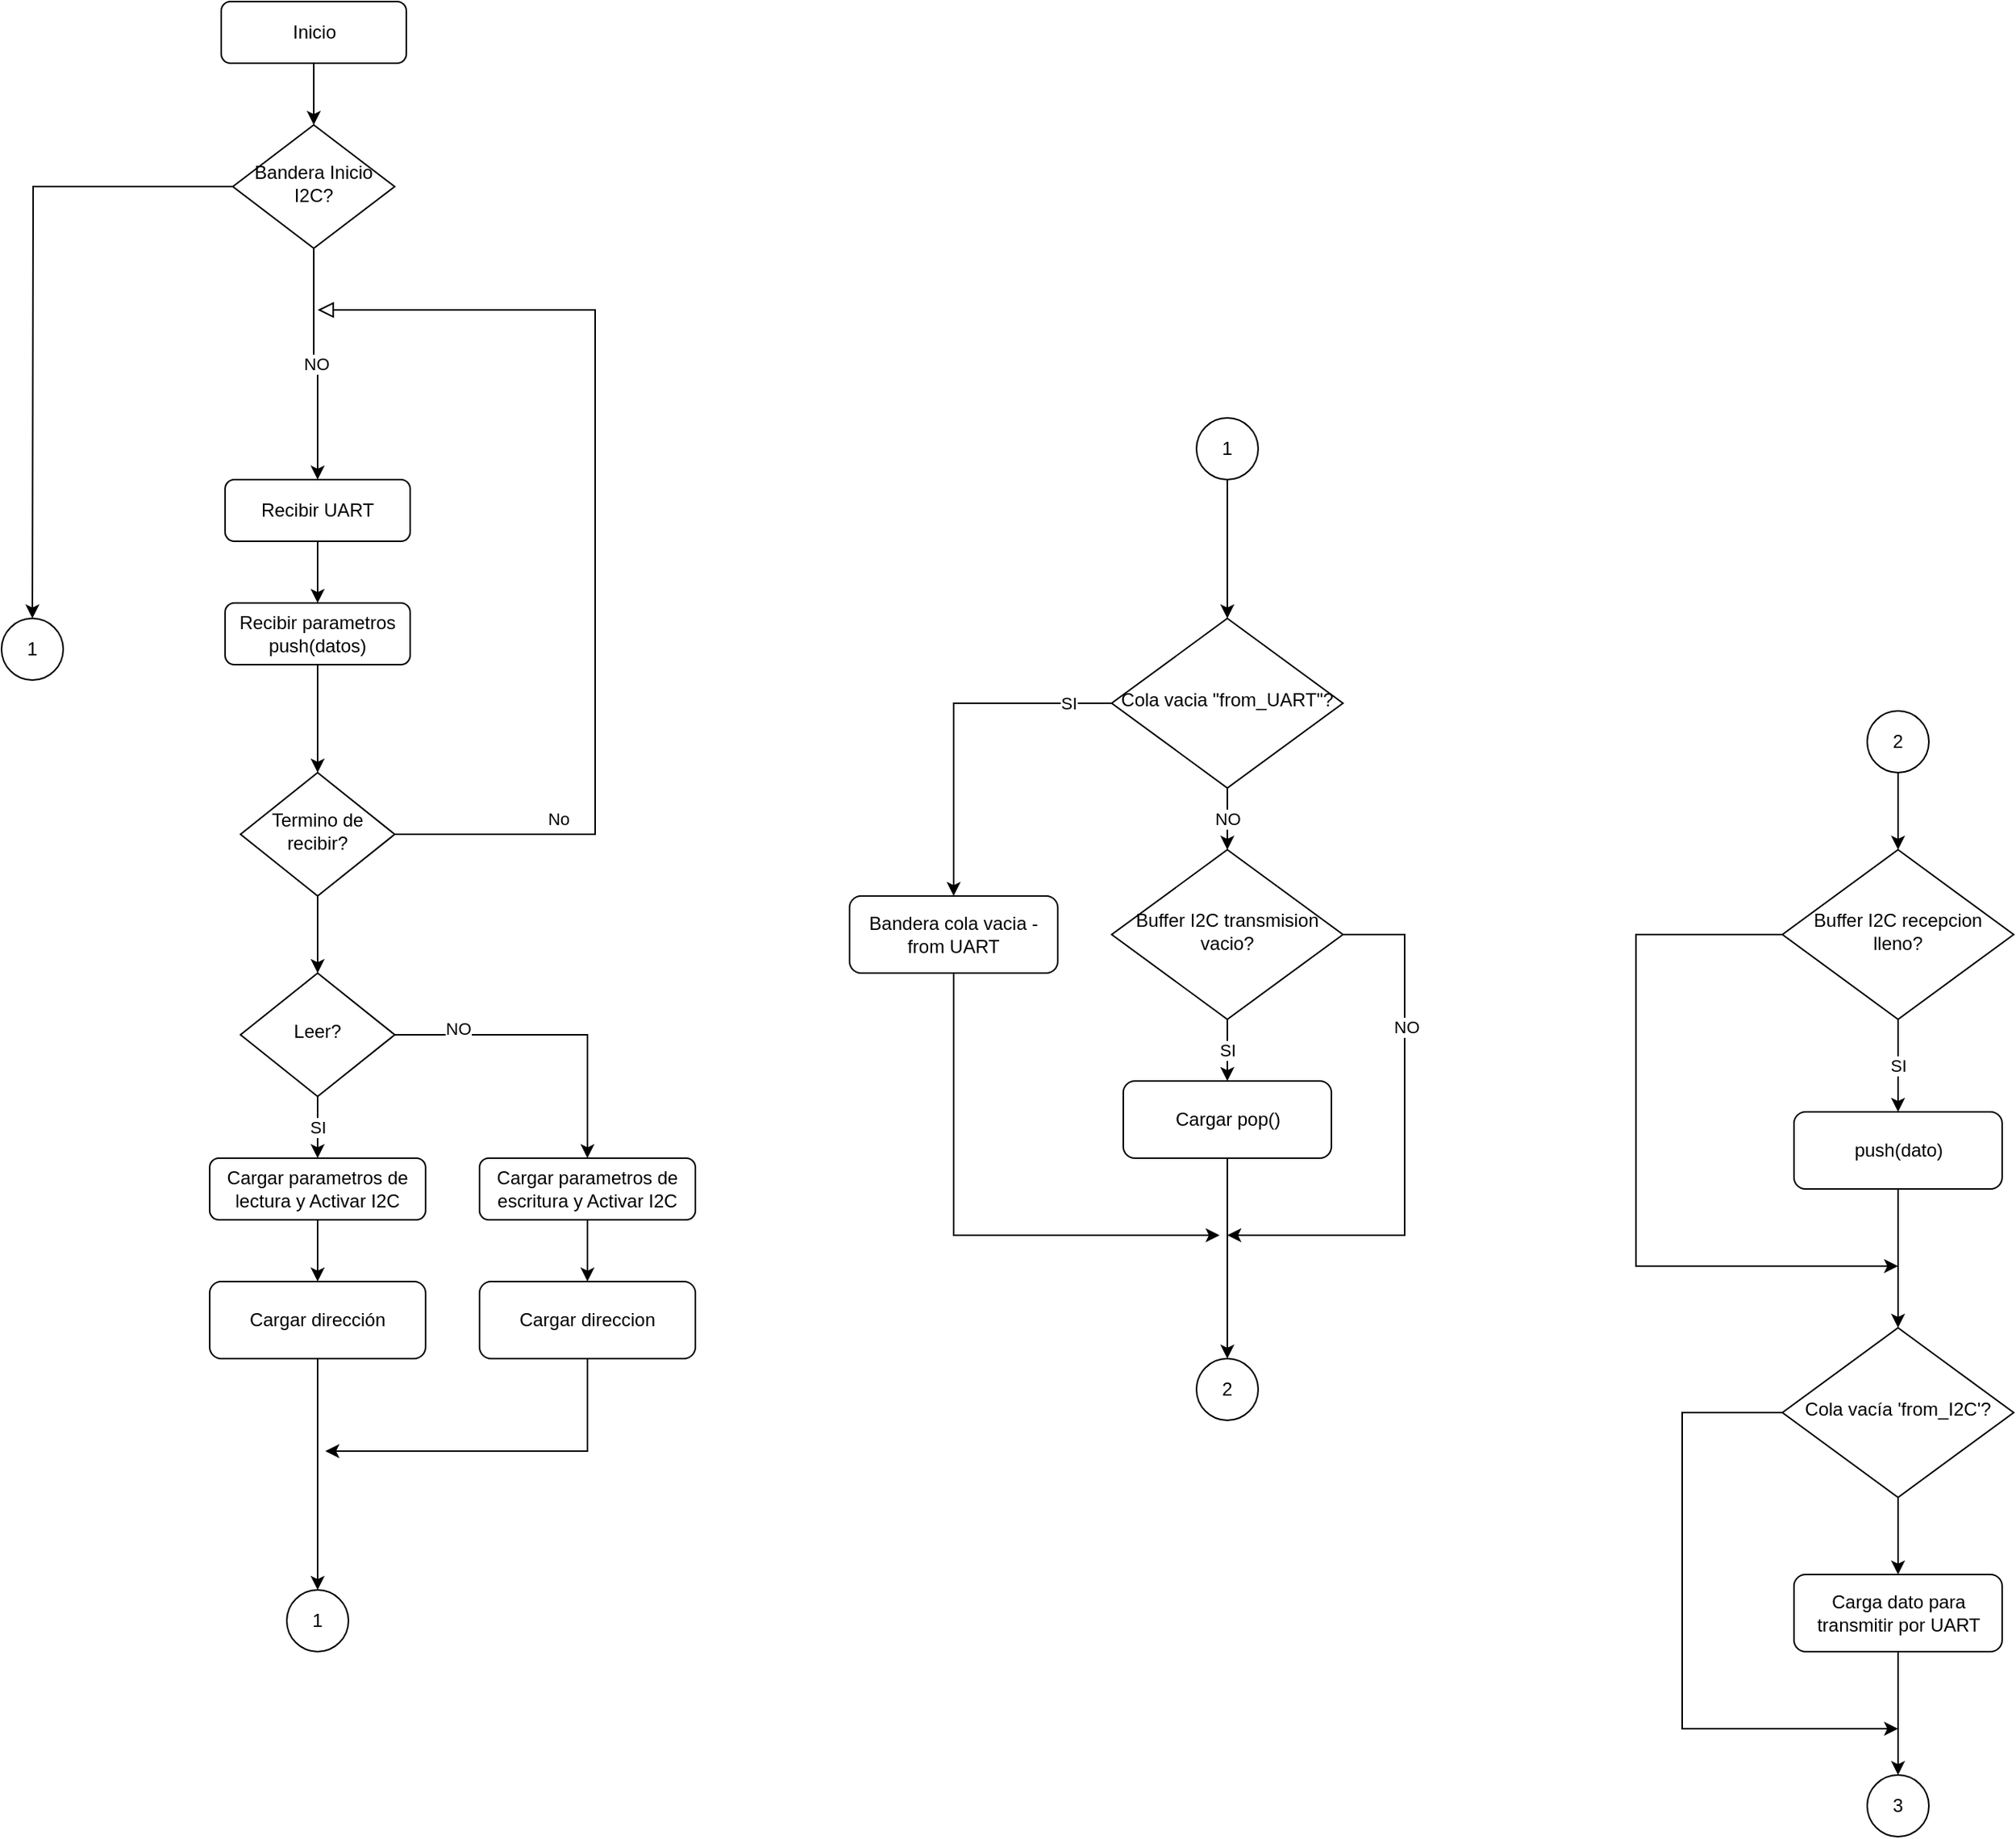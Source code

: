 <mxfile version="14.4.3" type="device"><diagram id="C5RBs43oDa-KdzZeNtuy" name="Page-1"><mxGraphModel dx="721" dy="1768" grid="1" gridSize="10" guides="1" tooltips="1" connect="1" arrows="1" fold="1" page="1" pageScale="1" pageWidth="827" pageHeight="1169" math="0" shadow="0"><root><mxCell id="WIyWlLk6GJQsqaUBKTNV-0"/><mxCell id="WIyWlLk6GJQsqaUBKTNV-1" parent="WIyWlLk6GJQsqaUBKTNV-0"/><mxCell id="xtfOAQ1Qr5BxmO_fQXpl-72" style="edgeStyle=orthogonalEdgeStyle;rounded=0;orthogonalLoop=1;jettySize=auto;html=1;exitX=0.5;exitY=1;exitDx=0;exitDy=0;" parent="WIyWlLk6GJQsqaUBKTNV-1" source="WIyWlLk6GJQsqaUBKTNV-3" target="xtfOAQ1Qr5BxmO_fQXpl-70" edge="1"><mxGeometry relative="1" as="geometry"/></mxCell><mxCell id="WIyWlLk6GJQsqaUBKTNV-3" value="Inicio" style="rounded=1;whiteSpace=wrap;html=1;fontSize=12;glass=0;strokeWidth=1;shadow=0;" parent="WIyWlLk6GJQsqaUBKTNV-1" vertex="1"><mxGeometry x="162.5" y="-300" width="120" height="40" as="geometry"/></mxCell><mxCell id="WIyWlLk6GJQsqaUBKTNV-5" value="No" style="edgeStyle=orthogonalEdgeStyle;rounded=0;html=1;jettySize=auto;orthogonalLoop=1;fontSize=11;endArrow=block;endFill=0;endSize=8;strokeWidth=1;shadow=0;labelBackgroundColor=none;" parent="WIyWlLk6GJQsqaUBKTNV-1" source="WIyWlLk6GJQsqaUBKTNV-6" edge="1"><mxGeometry x="-0.676" y="10" relative="1" as="geometry"><mxPoint as="offset"/><mxPoint x="225" y="-100" as="targetPoint"/><Array as="points"><mxPoint x="405" y="240"/><mxPoint x="405" y="-100"/><mxPoint x="225" y="-100"/></Array></mxGeometry></mxCell><mxCell id="xtfOAQ1Qr5BxmO_fQXpl-109" style="edgeStyle=orthogonalEdgeStyle;rounded=0;orthogonalLoop=1;jettySize=auto;html=1;exitX=0.5;exitY=1;exitDx=0;exitDy=0;" parent="WIyWlLk6GJQsqaUBKTNV-1" source="WIyWlLk6GJQsqaUBKTNV-6" target="WIyWlLk6GJQsqaUBKTNV-10" edge="1"><mxGeometry relative="1" as="geometry"/></mxCell><mxCell id="WIyWlLk6GJQsqaUBKTNV-6" value="Termino de recibir?" style="rhombus;whiteSpace=wrap;html=1;shadow=0;fontFamily=Helvetica;fontSize=12;align=center;strokeWidth=1;spacing=6;spacingTop=-4;" parent="WIyWlLk6GJQsqaUBKTNV-1" vertex="1"><mxGeometry x="175" y="200" width="100" height="80" as="geometry"/></mxCell><mxCell id="xtfOAQ1Qr5BxmO_fQXpl-13" value="SI" style="edgeStyle=orthogonalEdgeStyle;rounded=0;orthogonalLoop=1;jettySize=auto;html=1;exitX=0.5;exitY=1;exitDx=0;exitDy=0;entryX=0.5;entryY=0;entryDx=0;entryDy=0;" parent="WIyWlLk6GJQsqaUBKTNV-1" source="WIyWlLk6GJQsqaUBKTNV-10" target="xtfOAQ1Qr5BxmO_fQXpl-12" edge="1"><mxGeometry relative="1" as="geometry"/></mxCell><mxCell id="xtfOAQ1Qr5BxmO_fQXpl-18" style="edgeStyle=orthogonalEdgeStyle;rounded=0;orthogonalLoop=1;jettySize=auto;html=1;exitX=1;exitY=0.5;exitDx=0;exitDy=0;entryX=0.5;entryY=0;entryDx=0;entryDy=0;" parent="WIyWlLk6GJQsqaUBKTNV-1" source="WIyWlLk6GJQsqaUBKTNV-10" target="xtfOAQ1Qr5BxmO_fQXpl-15" edge="1"><mxGeometry relative="1" as="geometry"/></mxCell><mxCell id="xtfOAQ1Qr5BxmO_fQXpl-19" value="NO" style="edgeLabel;html=1;align=center;verticalAlign=middle;resizable=0;points=[];" parent="xtfOAQ1Qr5BxmO_fQXpl-18" vertex="1" connectable="0"><mxGeometry x="-0.606" y="4" relative="1" as="geometry"><mxPoint as="offset"/></mxGeometry></mxCell><mxCell id="WIyWlLk6GJQsqaUBKTNV-10" value="Leer?" style="rhombus;whiteSpace=wrap;html=1;shadow=0;fontFamily=Helvetica;fontSize=12;align=center;strokeWidth=1;spacing=6;spacingTop=-4;" parent="WIyWlLk6GJQsqaUBKTNV-1" vertex="1"><mxGeometry x="175" y="330" width="100" height="80" as="geometry"/></mxCell><mxCell id="xtfOAQ1Qr5BxmO_fQXpl-128" style="edgeStyle=orthogonalEdgeStyle;rounded=0;orthogonalLoop=1;jettySize=auto;html=1;exitX=0.5;exitY=1;exitDx=0;exitDy=0;entryX=0.5;entryY=0;entryDx=0;entryDy=0;" parent="WIyWlLk6GJQsqaUBKTNV-1" source="xtfOAQ1Qr5BxmO_fQXpl-0" target="xtfOAQ1Qr5BxmO_fQXpl-126" edge="1"><mxGeometry relative="1" as="geometry"/></mxCell><mxCell id="xtfOAQ1Qr5BxmO_fQXpl-0" value="Recibir UART" style="rounded=1;whiteSpace=wrap;html=1;fontSize=12;glass=0;strokeWidth=1;shadow=0;" parent="WIyWlLk6GJQsqaUBKTNV-1" vertex="1"><mxGeometry x="165" y="10" width="120" height="40" as="geometry"/></mxCell><mxCell id="xtfOAQ1Qr5BxmO_fQXpl-107" style="edgeStyle=orthogonalEdgeStyle;rounded=0;orthogonalLoop=1;jettySize=auto;html=1;exitX=0.5;exitY=1;exitDx=0;exitDy=0;entryX=0.5;entryY=0;entryDx=0;entryDy=0;" parent="WIyWlLk6GJQsqaUBKTNV-1" source="xtfOAQ1Qr5BxmO_fQXpl-12" target="xtfOAQ1Qr5BxmO_fQXpl-105" edge="1"><mxGeometry relative="1" as="geometry"/></mxCell><mxCell id="xtfOAQ1Qr5BxmO_fQXpl-12" value="Cargar parametros de lectura y Activar I2C" style="rounded=1;whiteSpace=wrap;html=1;" parent="WIyWlLk6GJQsqaUBKTNV-1" vertex="1"><mxGeometry x="155" y="450" width="140" height="40" as="geometry"/></mxCell><mxCell id="xtfOAQ1Qr5BxmO_fQXpl-108" style="edgeStyle=orthogonalEdgeStyle;rounded=0;orthogonalLoop=1;jettySize=auto;html=1;exitX=0.5;exitY=1;exitDx=0;exitDy=0;entryX=0.5;entryY=0;entryDx=0;entryDy=0;" parent="WIyWlLk6GJQsqaUBKTNV-1" source="xtfOAQ1Qr5BxmO_fQXpl-15" target="xtfOAQ1Qr5BxmO_fQXpl-106" edge="1"><mxGeometry relative="1" as="geometry"/></mxCell><mxCell id="xtfOAQ1Qr5BxmO_fQXpl-15" value="Cargar parametros de escritura y Activar I2C" style="rounded=1;whiteSpace=wrap;html=1;" parent="WIyWlLk6GJQsqaUBKTNV-1" vertex="1"><mxGeometry x="330" y="450" width="140" height="40" as="geometry"/></mxCell><mxCell id="xtfOAQ1Qr5BxmO_fQXpl-73" value="NO" style="edgeStyle=orthogonalEdgeStyle;rounded=0;orthogonalLoop=1;jettySize=auto;html=1;exitX=0.5;exitY=1;exitDx=0;exitDy=0;entryX=0.5;entryY=0;entryDx=0;entryDy=0;" parent="WIyWlLk6GJQsqaUBKTNV-1" source="xtfOAQ1Qr5BxmO_fQXpl-70" target="xtfOAQ1Qr5BxmO_fQXpl-0" edge="1"><mxGeometry relative="1" as="geometry"/></mxCell><mxCell id="xtfOAQ1Qr5BxmO_fQXpl-103" style="edgeStyle=orthogonalEdgeStyle;rounded=0;orthogonalLoop=1;jettySize=auto;html=1;" parent="WIyWlLk6GJQsqaUBKTNV-1" source="xtfOAQ1Qr5BxmO_fQXpl-70" edge="1"><mxGeometry relative="1" as="geometry"><mxPoint x="40" y="100" as="targetPoint"/></mxGeometry></mxCell><mxCell id="xtfOAQ1Qr5BxmO_fQXpl-70" value="Bandera Inicio I2C?" style="rhombus;whiteSpace=wrap;html=1;shadow=0;fontFamily=Helvetica;fontSize=12;align=center;strokeWidth=1;spacing=6;spacingTop=-4;" parent="WIyWlLk6GJQsqaUBKTNV-1" vertex="1"><mxGeometry x="170" y="-220" width="105" height="80" as="geometry"/></mxCell><mxCell id="xtfOAQ1Qr5BxmO_fQXpl-81" style="edgeStyle=orthogonalEdgeStyle;rounded=0;orthogonalLoop=1;jettySize=auto;html=1;exitX=0;exitY=0.5;exitDx=0;exitDy=0;entryX=0.5;entryY=0;entryDx=0;entryDy=0;" parent="WIyWlLk6GJQsqaUBKTNV-1" source="xtfOAQ1Qr5BxmO_fQXpl-84" target="xtfOAQ1Qr5BxmO_fQXpl-98" edge="1"><mxGeometry relative="1" as="geometry"><mxPoint x="630" y="250" as="targetPoint"/></mxGeometry></mxCell><mxCell id="xtfOAQ1Qr5BxmO_fQXpl-82" value="SI" style="edgeLabel;html=1;align=center;verticalAlign=middle;resizable=0;points=[];" parent="xtfOAQ1Qr5BxmO_fQXpl-81" vertex="1" connectable="0"><mxGeometry x="-0.755" relative="1" as="geometry"><mxPoint as="offset"/></mxGeometry></mxCell><mxCell id="xtfOAQ1Qr5BxmO_fQXpl-83" value="NO" style="edgeStyle=orthogonalEdgeStyle;rounded=0;orthogonalLoop=1;jettySize=auto;html=1;exitX=0.5;exitY=1;exitDx=0;exitDy=0;entryX=0.5;entryY=0;entryDx=0;entryDy=0;" parent="WIyWlLk6GJQsqaUBKTNV-1" source="xtfOAQ1Qr5BxmO_fQXpl-84" target="xtfOAQ1Qr5BxmO_fQXpl-89" edge="1"><mxGeometry relative="1" as="geometry"/></mxCell><mxCell id="xtfOAQ1Qr5BxmO_fQXpl-84" value="Cola vacia &quot;from_UART&quot;?" style="rhombus;whiteSpace=wrap;html=1;shadow=0;fontFamily=Helvetica;fontSize=12;align=center;strokeWidth=1;spacing=6;spacingTop=-4;" parent="WIyWlLk6GJQsqaUBKTNV-1" vertex="1"><mxGeometry x="740" y="100" width="150" height="110" as="geometry"/></mxCell><mxCell id="xtfOAQ1Qr5BxmO_fQXpl-97" style="edgeStyle=orthogonalEdgeStyle;rounded=0;orthogonalLoop=1;jettySize=auto;html=1;exitX=0.5;exitY=1;exitDx=0;exitDy=0;" parent="WIyWlLk6GJQsqaUBKTNV-1" source="xtfOAQ1Qr5BxmO_fQXpl-85" edge="1"><mxGeometry relative="1" as="geometry"><mxPoint x="815" y="580" as="targetPoint"/></mxGeometry></mxCell><mxCell id="xtfOAQ1Qr5BxmO_fQXpl-85" value="Cargar pop()" style="rounded=1;whiteSpace=wrap;html=1;" parent="WIyWlLk6GJQsqaUBKTNV-1" vertex="1"><mxGeometry x="747.5" y="400" width="135" height="50" as="geometry"/></mxCell><mxCell id="xtfOAQ1Qr5BxmO_fQXpl-86" value="SI" style="edgeStyle=orthogonalEdgeStyle;rounded=0;orthogonalLoop=1;jettySize=auto;html=1;exitX=0.5;exitY=1;exitDx=0;exitDy=0;entryX=0.5;entryY=0;entryDx=0;entryDy=0;" parent="WIyWlLk6GJQsqaUBKTNV-1" source="xtfOAQ1Qr5BxmO_fQXpl-89" target="xtfOAQ1Qr5BxmO_fQXpl-85" edge="1"><mxGeometry relative="1" as="geometry"/></mxCell><mxCell id="xtfOAQ1Qr5BxmO_fQXpl-87" style="edgeStyle=orthogonalEdgeStyle;rounded=0;orthogonalLoop=1;jettySize=auto;html=1;exitX=1;exitY=0.5;exitDx=0;exitDy=0;" parent="WIyWlLk6GJQsqaUBKTNV-1" source="xtfOAQ1Qr5BxmO_fQXpl-89" edge="1"><mxGeometry relative="1" as="geometry"><mxPoint x="815" y="500" as="targetPoint"/><Array as="points"><mxPoint x="930" y="305"/><mxPoint x="930" y="500"/></Array></mxGeometry></mxCell><mxCell id="xtfOAQ1Qr5BxmO_fQXpl-88" value="NO" style="edgeLabel;html=1;align=center;verticalAlign=middle;resizable=0;points=[];" parent="xtfOAQ1Qr5BxmO_fQXpl-87" vertex="1" connectable="0"><mxGeometry x="-0.432" y="1" relative="1" as="geometry"><mxPoint as="offset"/></mxGeometry></mxCell><mxCell id="xtfOAQ1Qr5BxmO_fQXpl-89" value="Buffer I2C transmision vacio?" style="rhombus;whiteSpace=wrap;html=1;shadow=0;fontFamily=Helvetica;fontSize=12;align=center;strokeWidth=1;spacing=6;spacingTop=-4;" parent="WIyWlLk6GJQsqaUBKTNV-1" vertex="1"><mxGeometry x="740" y="250" width="150" height="110" as="geometry"/></mxCell><mxCell id="xtfOAQ1Qr5BxmO_fQXpl-99" style="edgeStyle=orthogonalEdgeStyle;rounded=0;orthogonalLoop=1;jettySize=auto;html=1;" parent="WIyWlLk6GJQsqaUBKTNV-1" source="xtfOAQ1Qr5BxmO_fQXpl-98" edge="1"><mxGeometry relative="1" as="geometry"><mxPoint x="810" y="500" as="targetPoint"/><Array as="points"><mxPoint x="638" y="500"/></Array></mxGeometry></mxCell><mxCell id="xtfOAQ1Qr5BxmO_fQXpl-98" value="Bandera cola vacia - from UART" style="rounded=1;whiteSpace=wrap;html=1;" parent="WIyWlLk6GJQsqaUBKTNV-1" vertex="1"><mxGeometry x="570" y="280" width="135" height="50" as="geometry"/></mxCell><mxCell id="xtfOAQ1Qr5BxmO_fQXpl-102" style="edgeStyle=orthogonalEdgeStyle;rounded=0;orthogonalLoop=1;jettySize=auto;html=1;exitX=0.5;exitY=1;exitDx=0;exitDy=0;entryX=0.5;entryY=0;entryDx=0;entryDy=0;" parent="WIyWlLk6GJQsqaUBKTNV-1" source="xtfOAQ1Qr5BxmO_fQXpl-101" target="xtfOAQ1Qr5BxmO_fQXpl-84" edge="1"><mxGeometry relative="1" as="geometry"/></mxCell><mxCell id="xtfOAQ1Qr5BxmO_fQXpl-101" value="1" style="ellipse;whiteSpace=wrap;html=1;aspect=fixed;" parent="WIyWlLk6GJQsqaUBKTNV-1" vertex="1"><mxGeometry x="795" y="-30" width="40" height="40" as="geometry"/></mxCell><mxCell id="xtfOAQ1Qr5BxmO_fQXpl-104" value="1" style="ellipse;whiteSpace=wrap;html=1;aspect=fixed;" parent="WIyWlLk6GJQsqaUBKTNV-1" vertex="1"><mxGeometry x="20" y="100" width="40" height="40" as="geometry"/></mxCell><mxCell id="xtfOAQ1Qr5BxmO_fQXpl-111" style="edgeStyle=orthogonalEdgeStyle;rounded=0;orthogonalLoop=1;jettySize=auto;html=1;exitX=0.5;exitY=1;exitDx=0;exitDy=0;entryX=0.5;entryY=0;entryDx=0;entryDy=0;" parent="WIyWlLk6GJQsqaUBKTNV-1" source="xtfOAQ1Qr5BxmO_fQXpl-105" edge="1" target="OBxxzQudCl43EeS0GUfb-0"><mxGeometry relative="1" as="geometry"><mxPoint x="225" y="660" as="targetPoint"/></mxGeometry></mxCell><mxCell id="xtfOAQ1Qr5BxmO_fQXpl-105" value="Cargar dirección" style="rounded=1;whiteSpace=wrap;html=1;" parent="WIyWlLk6GJQsqaUBKTNV-1" vertex="1"><mxGeometry x="155" y="530" width="140" height="50" as="geometry"/></mxCell><mxCell id="xtfOAQ1Qr5BxmO_fQXpl-112" style="edgeStyle=orthogonalEdgeStyle;rounded=0;orthogonalLoop=1;jettySize=auto;html=1;exitX=0.5;exitY=1;exitDx=0;exitDy=0;" parent="WIyWlLk6GJQsqaUBKTNV-1" source="xtfOAQ1Qr5BxmO_fQXpl-106" edge="1"><mxGeometry relative="1" as="geometry"><mxPoint x="230" y="640" as="targetPoint"/><Array as="points"><mxPoint x="400" y="640"/></Array></mxGeometry></mxCell><mxCell id="xtfOAQ1Qr5BxmO_fQXpl-106" value="Cargar direccion" style="rounded=1;whiteSpace=wrap;html=1;" parent="WIyWlLk6GJQsqaUBKTNV-1" vertex="1"><mxGeometry x="330" y="530" width="140" height="50" as="geometry"/></mxCell><mxCell id="xtfOAQ1Qr5BxmO_fQXpl-114" value="2" style="ellipse;whiteSpace=wrap;html=1;aspect=fixed;" parent="WIyWlLk6GJQsqaUBKTNV-1" vertex="1"><mxGeometry x="795" y="580" width="40" height="40" as="geometry"/></mxCell><mxCell id="xtfOAQ1Qr5BxmO_fQXpl-131" style="edgeStyle=orthogonalEdgeStyle;rounded=0;orthogonalLoop=1;jettySize=auto;html=1;entryX=0.5;entryY=0;entryDx=0;entryDy=0;" parent="WIyWlLk6GJQsqaUBKTNV-1" source="xtfOAQ1Qr5BxmO_fQXpl-115" target="xtfOAQ1Qr5BxmO_fQXpl-119" edge="1"><mxGeometry relative="1" as="geometry"/></mxCell><mxCell id="xtfOAQ1Qr5BxmO_fQXpl-115" value="2" style="ellipse;whiteSpace=wrap;html=1;aspect=fixed;" parent="WIyWlLk6GJQsqaUBKTNV-1" vertex="1"><mxGeometry x="1230" y="160" width="40" height="40" as="geometry"/></mxCell><mxCell id="xtfOAQ1Qr5BxmO_fQXpl-121" style="edgeStyle=orthogonalEdgeStyle;rounded=0;orthogonalLoop=1;jettySize=auto;html=1;exitX=0;exitY=0.5;exitDx=0;exitDy=0;" parent="WIyWlLk6GJQsqaUBKTNV-1" source="xtfOAQ1Qr5BxmO_fQXpl-119" edge="1"><mxGeometry relative="1" as="geometry"><mxPoint x="1250" y="520" as="targetPoint"/><Array as="points"><mxPoint x="1080" y="305"/><mxPoint x="1080" y="520"/></Array></mxGeometry></mxCell><mxCell id="xtfOAQ1Qr5BxmO_fQXpl-123" value="SI" style="edgeStyle=orthogonalEdgeStyle;rounded=0;orthogonalLoop=1;jettySize=auto;html=1;exitX=0.5;exitY=1;exitDx=0;exitDy=0;entryX=0.5;entryY=0;entryDx=0;entryDy=0;" parent="WIyWlLk6GJQsqaUBKTNV-1" source="xtfOAQ1Qr5BxmO_fQXpl-119" target="xtfOAQ1Qr5BxmO_fQXpl-122" edge="1"><mxGeometry relative="1" as="geometry"/></mxCell><mxCell id="xtfOAQ1Qr5BxmO_fQXpl-119" value="Buffer I2C recepcion lleno?" style="rhombus;whiteSpace=wrap;html=1;shadow=0;fontFamily=Helvetica;fontSize=12;align=center;strokeWidth=1;spacing=6;spacingTop=-4;" parent="WIyWlLk6GJQsqaUBKTNV-1" vertex="1"><mxGeometry x="1175" y="250" width="150" height="110" as="geometry"/></mxCell><mxCell id="xtfOAQ1Qr5BxmO_fQXpl-133" style="edgeStyle=orthogonalEdgeStyle;rounded=0;orthogonalLoop=1;jettySize=auto;html=1;entryX=0.5;entryY=0;entryDx=0;entryDy=0;" parent="WIyWlLk6GJQsqaUBKTNV-1" source="xtfOAQ1Qr5BxmO_fQXpl-122" target="xtfOAQ1Qr5BxmO_fQXpl-132" edge="1"><mxGeometry relative="1" as="geometry"/></mxCell><mxCell id="xtfOAQ1Qr5BxmO_fQXpl-122" value="push(dato)" style="rounded=1;whiteSpace=wrap;html=1;" parent="WIyWlLk6GJQsqaUBKTNV-1" vertex="1"><mxGeometry x="1182.5" y="420" width="135" height="50" as="geometry"/></mxCell><mxCell id="xtfOAQ1Qr5BxmO_fQXpl-125" value="3" style="ellipse;whiteSpace=wrap;html=1;aspect=fixed;" parent="WIyWlLk6GJQsqaUBKTNV-1" vertex="1"><mxGeometry x="1230" y="850" width="40" height="40" as="geometry"/></mxCell><mxCell id="xtfOAQ1Qr5BxmO_fQXpl-129" style="edgeStyle=orthogonalEdgeStyle;rounded=0;orthogonalLoop=1;jettySize=auto;html=1;exitX=0.5;exitY=1;exitDx=0;exitDy=0;entryX=0.5;entryY=0;entryDx=0;entryDy=0;" parent="WIyWlLk6GJQsqaUBKTNV-1" source="xtfOAQ1Qr5BxmO_fQXpl-126" target="WIyWlLk6GJQsqaUBKTNV-6" edge="1"><mxGeometry relative="1" as="geometry"/></mxCell><mxCell id="xtfOAQ1Qr5BxmO_fQXpl-126" value="Recibir parametros&lt;br&gt;push(datos)" style="rounded=1;whiteSpace=wrap;html=1;fontSize=12;glass=0;strokeWidth=1;shadow=0;" parent="WIyWlLk6GJQsqaUBKTNV-1" vertex="1"><mxGeometry x="165" y="90" width="120" height="40" as="geometry"/></mxCell><mxCell id="xtfOAQ1Qr5BxmO_fQXpl-135" style="edgeStyle=orthogonalEdgeStyle;rounded=0;orthogonalLoop=1;jettySize=auto;html=1;exitX=0;exitY=0.5;exitDx=0;exitDy=0;" parent="WIyWlLk6GJQsqaUBKTNV-1" source="xtfOAQ1Qr5BxmO_fQXpl-132" edge="1"><mxGeometry relative="1" as="geometry"><mxPoint x="1250" y="820" as="targetPoint"/><Array as="points"><mxPoint x="1110" y="615"/><mxPoint x="1110" y="820"/></Array></mxGeometry></mxCell><mxCell id="xtfOAQ1Qr5BxmO_fQXpl-137" style="edgeStyle=orthogonalEdgeStyle;rounded=0;orthogonalLoop=1;jettySize=auto;html=1;exitX=0.5;exitY=1;exitDx=0;exitDy=0;entryX=0.5;entryY=0;entryDx=0;entryDy=0;" parent="WIyWlLk6GJQsqaUBKTNV-1" source="xtfOAQ1Qr5BxmO_fQXpl-132" target="xtfOAQ1Qr5BxmO_fQXpl-136" edge="1"><mxGeometry relative="1" as="geometry"/></mxCell><mxCell id="xtfOAQ1Qr5BxmO_fQXpl-132" value="Cola vacía 'from_I2C'?" style="rhombus;whiteSpace=wrap;html=1;shadow=0;fontFamily=Helvetica;fontSize=12;align=center;strokeWidth=1;spacing=6;spacingTop=-4;" parent="WIyWlLk6GJQsqaUBKTNV-1" vertex="1"><mxGeometry x="1175" y="560" width="150" height="110" as="geometry"/></mxCell><mxCell id="xtfOAQ1Qr5BxmO_fQXpl-138" style="edgeStyle=orthogonalEdgeStyle;rounded=0;orthogonalLoop=1;jettySize=auto;html=1;exitX=0.5;exitY=1;exitDx=0;exitDy=0;entryX=0.5;entryY=0;entryDx=0;entryDy=0;" parent="WIyWlLk6GJQsqaUBKTNV-1" source="xtfOAQ1Qr5BxmO_fQXpl-136" target="xtfOAQ1Qr5BxmO_fQXpl-125" edge="1"><mxGeometry relative="1" as="geometry"/></mxCell><mxCell id="xtfOAQ1Qr5BxmO_fQXpl-136" value="Carga dato para transmitir por UART" style="rounded=1;whiteSpace=wrap;html=1;" parent="WIyWlLk6GJQsqaUBKTNV-1" vertex="1"><mxGeometry x="1182.5" y="720" width="135" height="50" as="geometry"/></mxCell><mxCell id="OBxxzQudCl43EeS0GUfb-0" value="1" style="ellipse;whiteSpace=wrap;html=1;aspect=fixed;" vertex="1" parent="WIyWlLk6GJQsqaUBKTNV-1"><mxGeometry x="205" y="730" width="40" height="40" as="geometry"/></mxCell></root></mxGraphModel></diagram></mxfile>